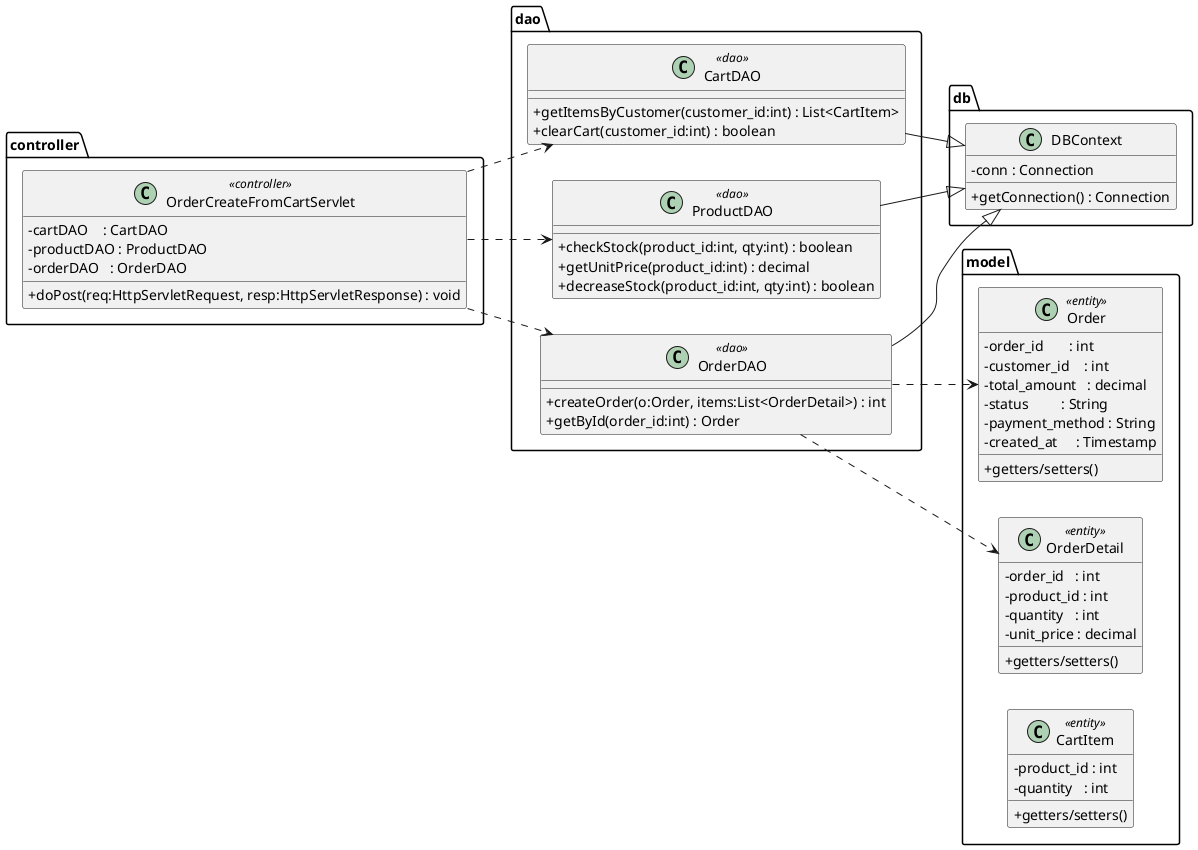 @startuml
left to right direction
skinparam classAttributeIconSize 0
hide empty methods

package "model" {
  class Order <<entity>> {
    - order_id       : int
    - customer_id    : int
    - total_amount   : decimal
    - status         : String
    - payment_method : String
    - created_at     : Timestamp
    + getters/setters()
  }

  class OrderDetail <<entity>> {
    - order_id   : int
    - product_id : int
    - quantity   : int
    - unit_price : decimal
    + getters/setters()
  }

  class CartItem <<entity>> {
    - product_id : int
    - quantity   : int
    + getters/setters()
  }
}

package "db" {
  class DBContext {
    - conn : Connection
    + getConnection() : Connection
  }
}

package "dao" {
  class CartDAO <<dao>> {
    + getItemsByCustomer(customer_id:int) : List<CartItem>
    + clearCart(customer_id:int) : boolean
  }

  class ProductDAO <<dao>> {
    + checkStock(product_id:int, qty:int) : boolean
    + getUnitPrice(product_id:int) : decimal
    + decreaseStock(product_id:int, qty:int) : boolean
  }

  class OrderDAO <<dao>> {
    + createOrder(o:Order, items:List<OrderDetail>) : int
    + getById(order_id:int) : Order
  }
}

package "controller" {
  class OrderCreateFromCartServlet <<controller>> {
    - cartDAO    : CartDAO
    - productDAO : ProductDAO
    - orderDAO   : OrderDAO
    + doPost(req:HttpServletRequest, resp:HttpServletResponse) : void
  }
}

CartDAO --|> DBContext
ProductDAO --|> DBContext
OrderDAO --|> DBContext

OrderCreateFromCartServlet ..> CartDAO
OrderCreateFromCartServlet ..> ProductDAO
OrderCreateFromCartServlet ..> OrderDAO

OrderDAO ..> Order
OrderDAO ..> OrderDetail
@enduml
